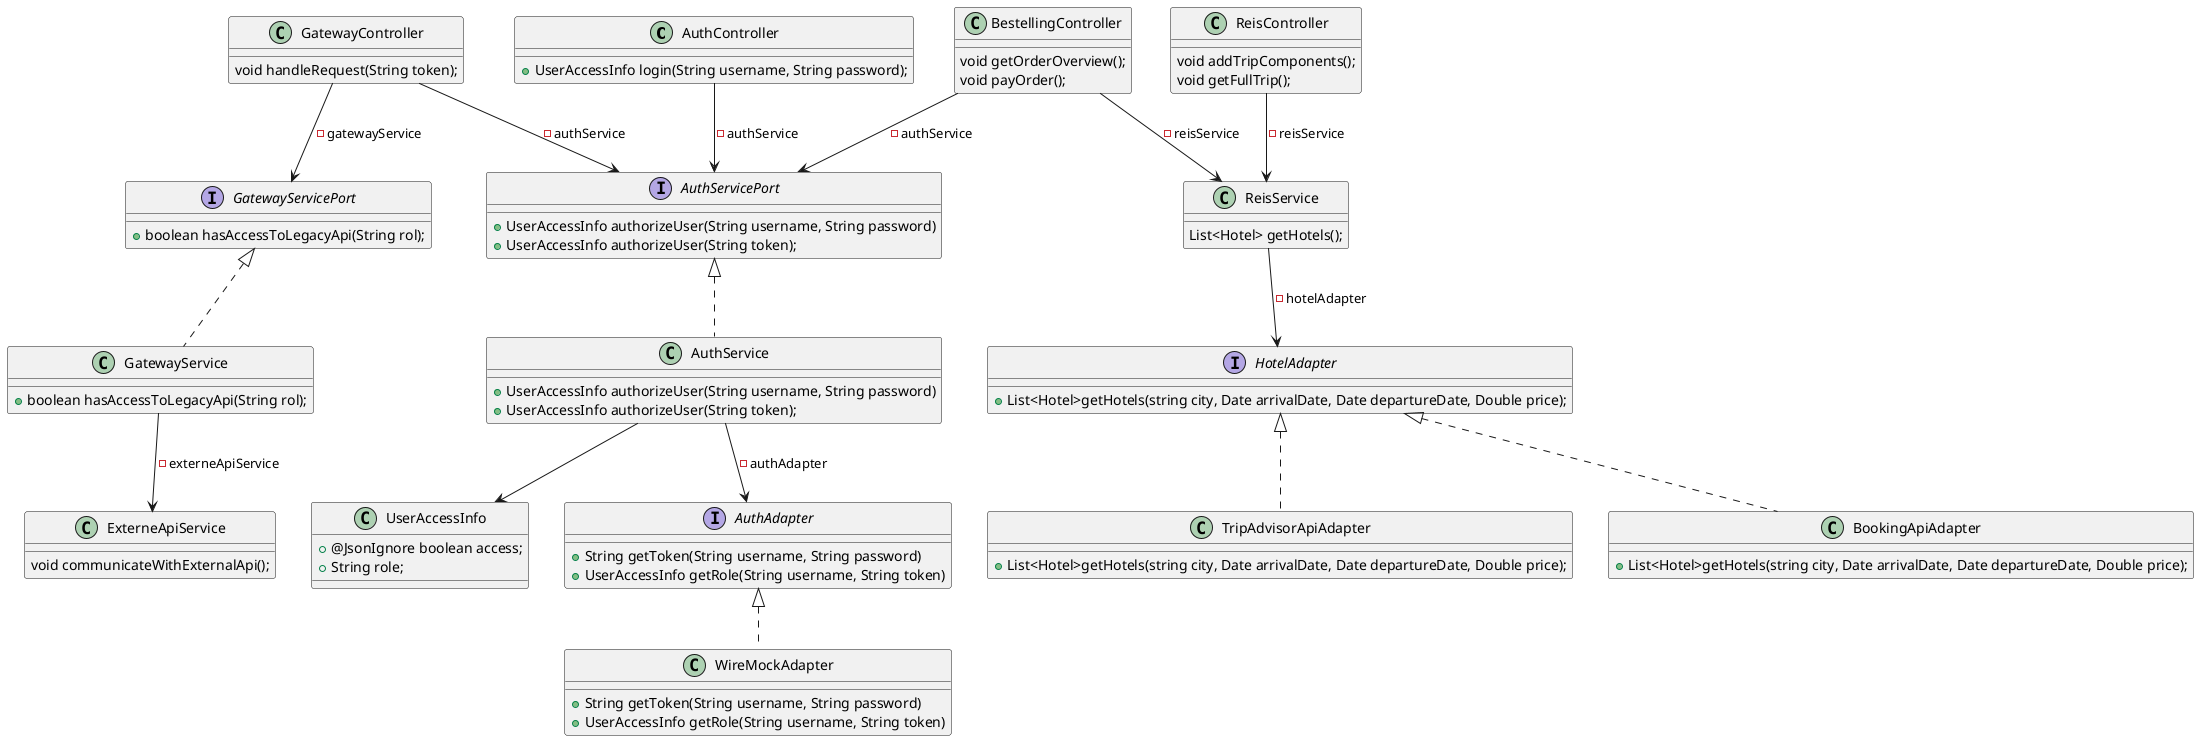 @startuml
'left to right direction

' CONTROLLERS
class AuthController {
    +UserAccessInfo login(String username, String password);
}

class ReisController {
    void addTripComponents();
    void getFullTrip();
}

class BestellingController {
    void getOrderOverview();
    void payOrder();
}

class GatewayController {
    void handleRequest(String token);
}

' SERVICE

interface AuthServicePort {
    +UserAccessInfo authorizeUser(String username, String password)
    +UserAccessInfo authorizeUser(String token);
}

class AuthService {
    +UserAccessInfo authorizeUser(String username, String password)
    +UserAccessInfo authorizeUser(String token);
}

interface GatewayServicePort {
    +boolean hasAccessToLegacyApi(String rol);
}

class GatewayService {
    +boolean hasAccessToLegacyApi(String rol);
}

class ReisService {
    List<Hotel> getHotels();
}

class ExterneApiService {
    void communicateWithExternalApi();
}

' CONTROLLER->SERVICE
AuthController --> AuthServicePort: -authService
GatewayController --> AuthServicePort: -authService
AuthServicePort <|.. AuthService
ReisController --> ReisService: -reisService
BestellingController --> ReisService: -reisService
BestellingController --> AuthServicePort: -authService
GatewayController --> GatewayServicePort: -gatewayService
GatewayServicePort <|.. GatewayService
GatewayService --> ExterneApiService: -externeApiService

' ADAPTERS
interface AuthAdapter {
    +String getToken(String username, String password)
    +UserAccessInfo getRole(String username, String token)
}

class WireMockAdapter {
    +String getToken(String username, String password)
    +UserAccessInfo getRole(String username, String token)
}

AuthService --> AuthAdapter: -authAdapter
AuthAdapter <|.. WireMockAdapter

interface HotelAdapter {
    +List<Hotel>getHotels(string city, Date arrivalDate, Date departureDate, Double price);
}

class BookingApiAdapter {
    +List<Hotel>getHotels(string city, Date arrivalDate, Date departureDate, Double price);
}

class TripAdvisorApiAdapter {
    +List<Hotel>getHotels(string city, Date arrivalDate, Date departureDate, Double price);
}

ReisService --> HotelAdapter: -hotelAdapter
HotelAdapter <|.. BookingApiAdapter
HotelAdapter <|.. TripAdvisorApiAdapter


class UserAccessInfo {
    +@JsonIgnore boolean access;
    +String role;
}

AuthService --> UserAccessInfo

@enduml

